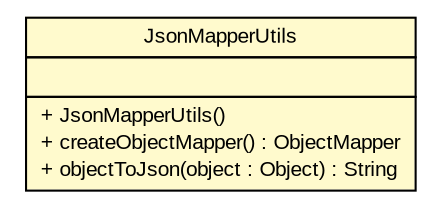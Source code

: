 #!/usr/local/bin/dot
#
# Class diagram 
# Generated by UMLGraph version R5_6 (http://www.umlgraph.org/)
#

digraph G {
	edge [fontname="arial",fontsize=10,labelfontname="arial",labelfontsize=10];
	node [fontname="arial",fontsize=10,shape=plaintext];
	nodesep=0.25;
	ranksep=0.5;
	// br.gov.to.sefaz.util.json.JsonMapperUtils
	c623155 [label=<<table title="br.gov.to.sefaz.util.json.JsonMapperUtils" border="0" cellborder="1" cellspacing="0" cellpadding="2" port="p" bgcolor="lemonChiffon" href="./JsonMapperUtils.html">
		<tr><td><table border="0" cellspacing="0" cellpadding="1">
<tr><td align="center" balign="center"> JsonMapperUtils </td></tr>
		</table></td></tr>
		<tr><td><table border="0" cellspacing="0" cellpadding="1">
<tr><td align="left" balign="left">  </td></tr>
		</table></td></tr>
		<tr><td><table border="0" cellspacing="0" cellpadding="1">
<tr><td align="left" balign="left"> + JsonMapperUtils() </td></tr>
<tr><td align="left" balign="left"> + createObjectMapper() : ObjectMapper </td></tr>
<tr><td align="left" balign="left"> + objectToJson(object : Object) : String </td></tr>
		</table></td></tr>
		</table>>, URL="./JsonMapperUtils.html", fontname="arial", fontcolor="black", fontsize=10.0];
}

